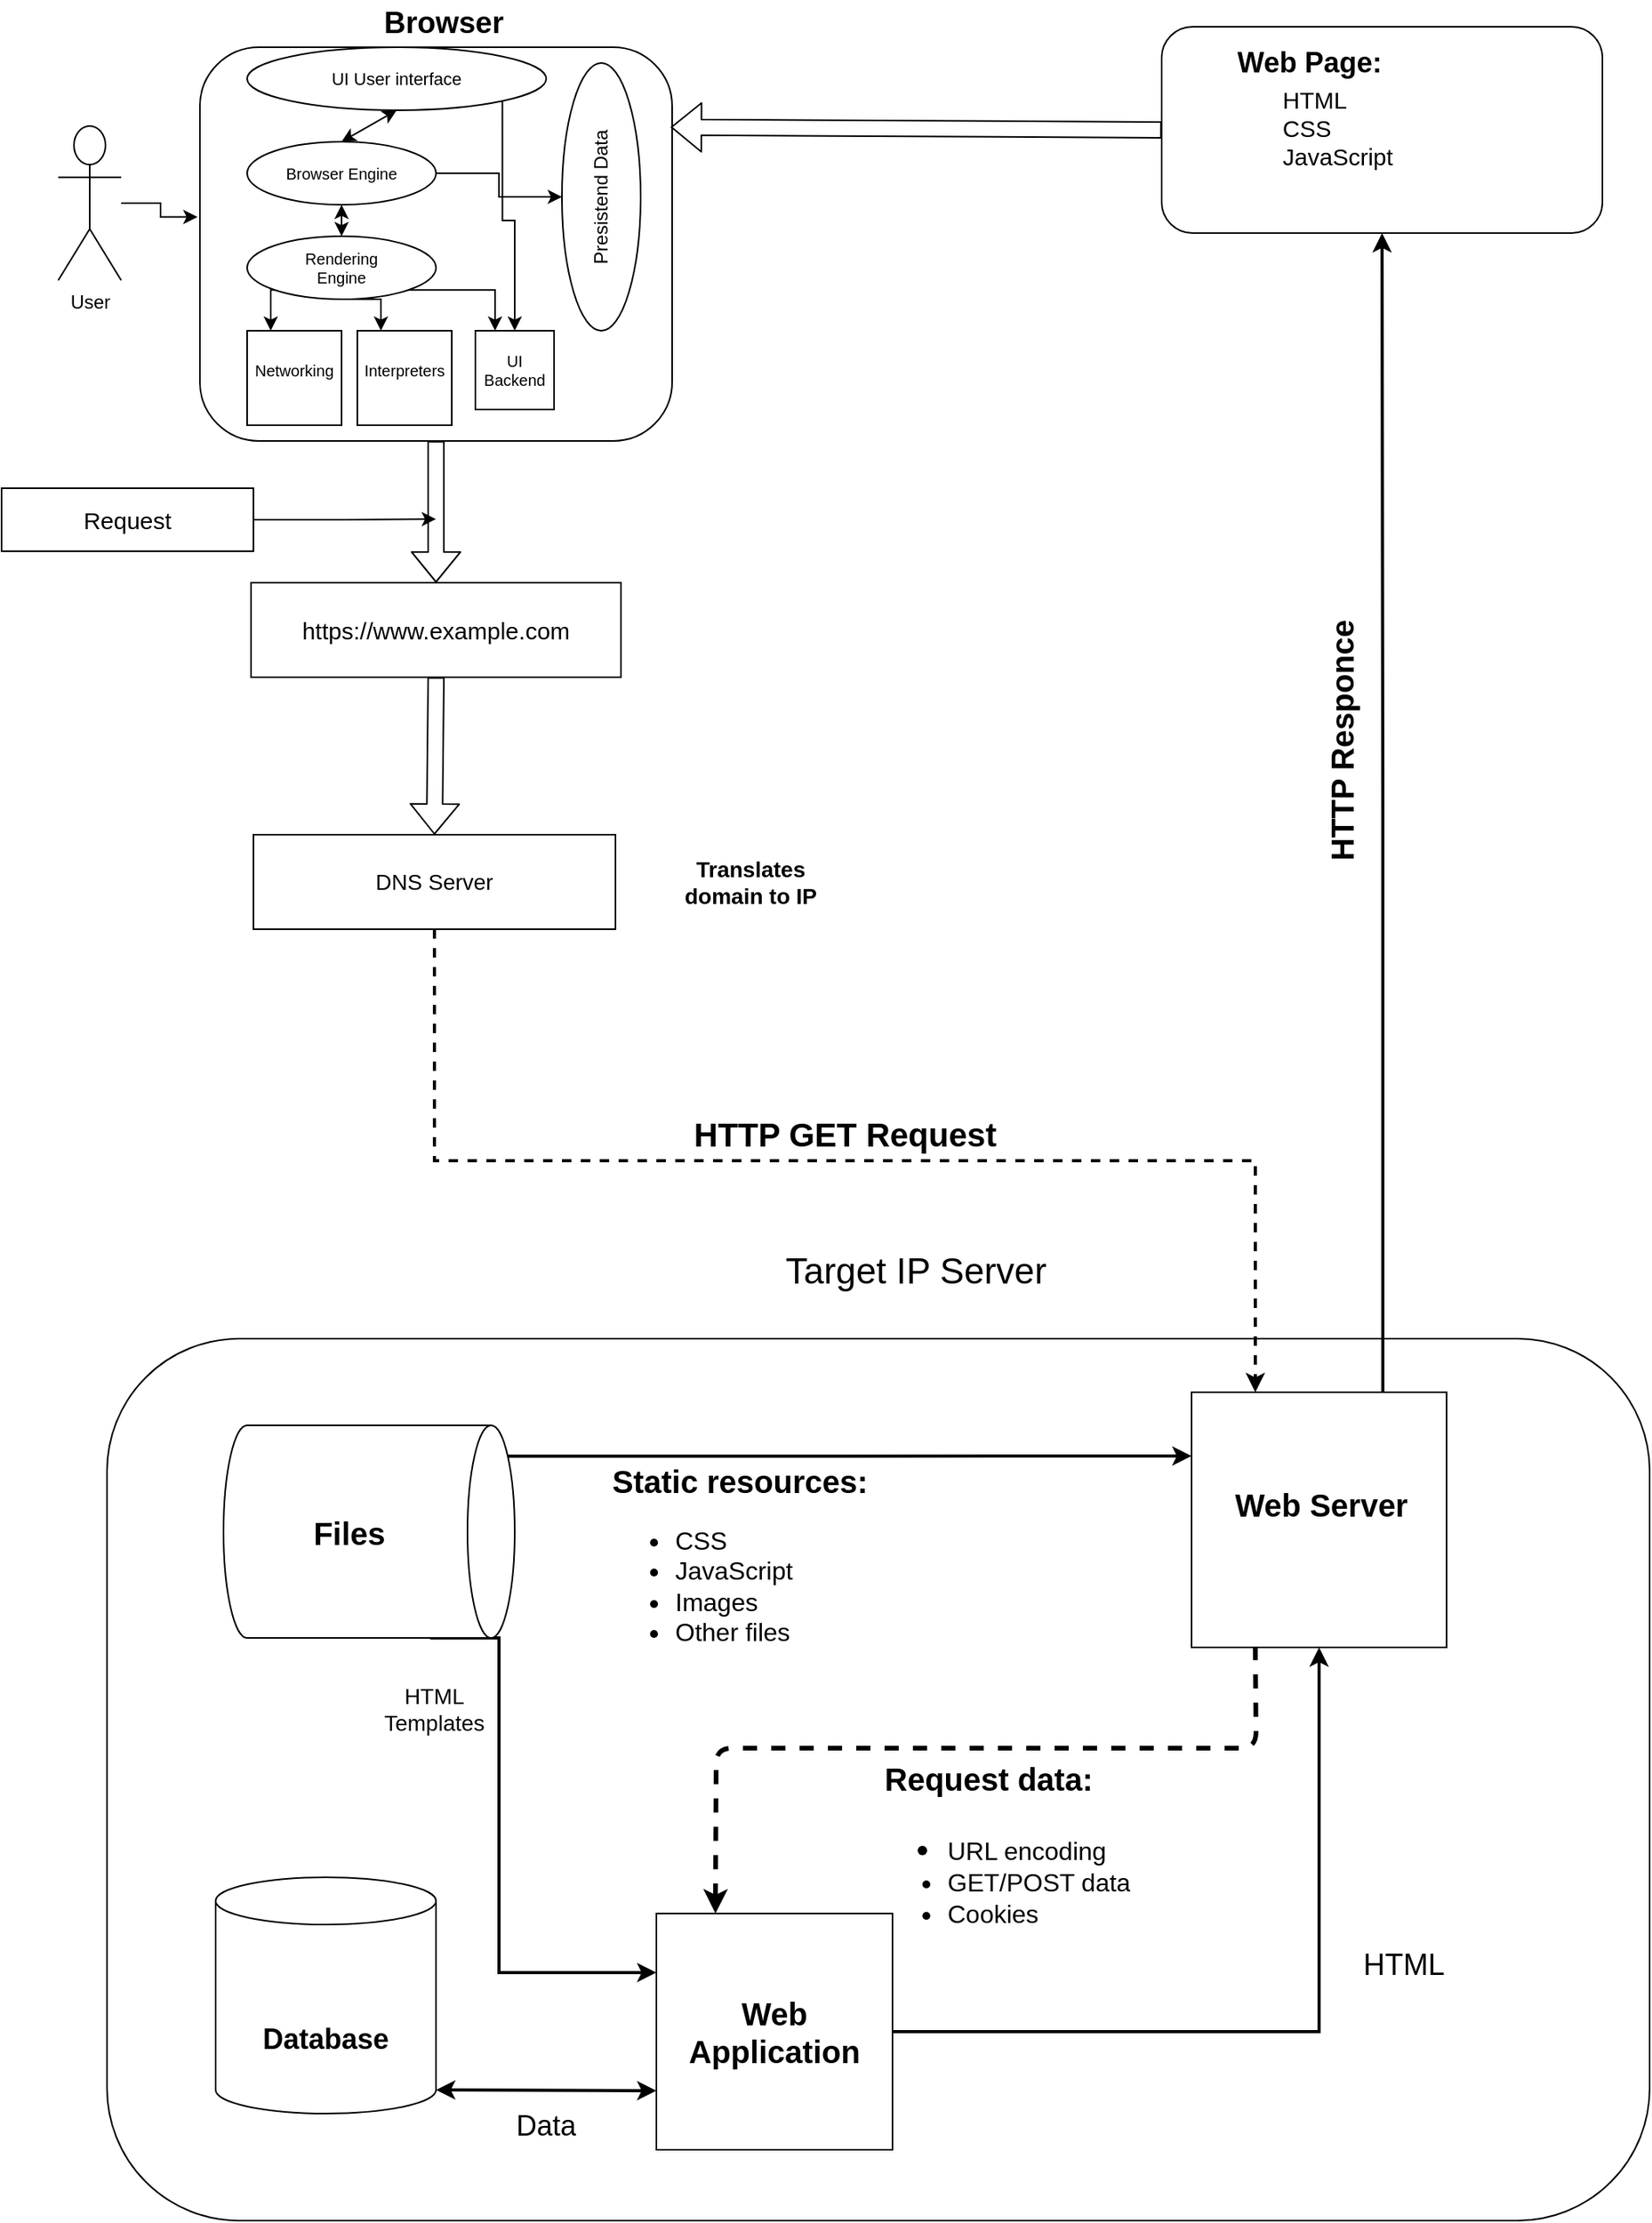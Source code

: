 <mxfile version="13.6.9" type="github">
  <diagram id="Eqwke_HhmLvWLNneVtzT" name="Page-1">
    <mxGraphModel dx="1483" dy="829" grid="1" gridSize="10" guides="1" tooltips="1" connect="1" arrows="1" fold="1" page="1" pageScale="1" pageWidth="1169" pageHeight="1654" math="0" shadow="0">
      <root>
        <mxCell id="0" />
        <mxCell id="1" parent="0" />
        <mxCell id="zh-OP66yJLXbbRFupqcx-12" value="" style="rounded=1;whiteSpace=wrap;html=1;" vertex="1" parent="1">
          <mxGeometry x="81" y="870" width="980" height="560" as="geometry" />
        </mxCell>
        <mxCell id="SaH7dBqJlPI-hQkOhFP4-9" style="edgeStyle=orthogonalEdgeStyle;rounded=0;orthogonalLoop=1;jettySize=auto;html=1;entryX=-0.005;entryY=0.431;entryDx=0;entryDy=0;entryPerimeter=0;" parent="1" source="SaH7dBqJlPI-hQkOhFP4-1" target="SaH7dBqJlPI-hQkOhFP4-2" edge="1">
          <mxGeometry relative="1" as="geometry" />
        </mxCell>
        <mxCell id="SaH7dBqJlPI-hQkOhFP4-1" value="User&lt;br&gt;" style="shape=umlActor;verticalLabelPosition=bottom;verticalAlign=top;html=1;outlineConnect=0;" parent="1" vertex="1">
          <mxGeometry x="50" y="100" width="40" height="98" as="geometry" />
        </mxCell>
        <mxCell id="SaH7dBqJlPI-hQkOhFP4-2" value="" style="rounded=1;whiteSpace=wrap;html=1;" parent="1" vertex="1">
          <mxGeometry x="140" y="50" width="300" height="250" as="geometry" />
        </mxCell>
        <mxCell id="SaH7dBqJlPI-hQkOhFP4-3" value="" style="rounded=1;whiteSpace=wrap;html=1;" parent="1" vertex="1">
          <mxGeometry x="751" y="37" width="280" height="131" as="geometry" />
        </mxCell>
        <mxCell id="SaH7dBqJlPI-hQkOhFP4-5" value="&lt;font size=&quot;1&quot;&gt;&lt;b style=&quot;font-size: 19px&quot;&gt;Browser&lt;/b&gt;&lt;/font&gt;" style="text;html=1;strokeColor=none;fillColor=none;align=center;verticalAlign=middle;whiteSpace=wrap;rounded=0;" parent="1" vertex="1">
          <mxGeometry x="275" y="20" width="40" height="30" as="geometry" />
        </mxCell>
        <mxCell id="SaH7dBqJlPI-hQkOhFP4-21" style="edgeStyle=orthogonalEdgeStyle;rounded=0;orthogonalLoop=1;jettySize=auto;html=1;exitX=1;exitY=1;exitDx=0;exitDy=0;fontSize=7;" parent="1" source="SaH7dBqJlPI-hQkOhFP4-6" target="SaH7dBqJlPI-hQkOhFP4-12" edge="1">
          <mxGeometry relative="1" as="geometry" />
        </mxCell>
        <mxCell id="SaH7dBqJlPI-hQkOhFP4-6" value="" style="ellipse;whiteSpace=wrap;html=1;" parent="1" vertex="1">
          <mxGeometry x="170" y="50" width="190" height="40" as="geometry" />
        </mxCell>
        <mxCell id="SaH7dBqJlPI-hQkOhFP4-23" style="edgeStyle=orthogonalEdgeStyle;rounded=0;orthogonalLoop=1;jettySize=auto;html=1;exitX=1;exitY=0.5;exitDx=0;exitDy=0;fontSize=7;" parent="1" source="SaH7dBqJlPI-hQkOhFP4-7" target="SaH7dBqJlPI-hQkOhFP4-13" edge="1">
          <mxGeometry relative="1" as="geometry" />
        </mxCell>
        <mxCell id="SaH7dBqJlPI-hQkOhFP4-7" value="" style="ellipse;whiteSpace=wrap;html=1;" parent="1" vertex="1">
          <mxGeometry x="170" y="110" width="120" height="40" as="geometry" />
        </mxCell>
        <mxCell id="SaH7dBqJlPI-hQkOhFP4-17" style="edgeStyle=orthogonalEdgeStyle;rounded=0;orthogonalLoop=1;jettySize=auto;html=1;exitX=0;exitY=1;exitDx=0;exitDy=0;entryX=0.25;entryY=0;entryDx=0;entryDy=0;fontSize=7;" parent="1" source="SaH7dBqJlPI-hQkOhFP4-8" target="SaH7dBqJlPI-hQkOhFP4-10" edge="1">
          <mxGeometry relative="1" as="geometry" />
        </mxCell>
        <mxCell id="SaH7dBqJlPI-hQkOhFP4-19" style="edgeStyle=orthogonalEdgeStyle;rounded=0;orthogonalLoop=1;jettySize=auto;html=1;exitX=0.5;exitY=1;exitDx=0;exitDy=0;entryX=0.25;entryY=0;entryDx=0;entryDy=0;fontSize=7;" parent="1" source="SaH7dBqJlPI-hQkOhFP4-8" target="SaH7dBqJlPI-hQkOhFP4-11" edge="1">
          <mxGeometry relative="1" as="geometry" />
        </mxCell>
        <mxCell id="SaH7dBqJlPI-hQkOhFP4-20" style="edgeStyle=orthogonalEdgeStyle;rounded=0;orthogonalLoop=1;jettySize=auto;html=1;exitX=1;exitY=1;exitDx=0;exitDy=0;entryX=0.25;entryY=0;entryDx=0;entryDy=0;fontSize=7;" parent="1" source="SaH7dBqJlPI-hQkOhFP4-8" target="SaH7dBqJlPI-hQkOhFP4-12" edge="1">
          <mxGeometry relative="1" as="geometry" />
        </mxCell>
        <mxCell id="SaH7dBqJlPI-hQkOhFP4-8" value="" style="ellipse;whiteSpace=wrap;html=1;" parent="1" vertex="1">
          <mxGeometry x="170" y="170" width="120" height="40" as="geometry" />
        </mxCell>
        <mxCell id="SaH7dBqJlPI-hQkOhFP4-10" value="" style="whiteSpace=wrap;html=1;aspect=fixed;" parent="1" vertex="1">
          <mxGeometry x="170" y="230" width="60" height="60" as="geometry" />
        </mxCell>
        <mxCell id="SaH7dBqJlPI-hQkOhFP4-11" value="" style="whiteSpace=wrap;html=1;aspect=fixed;" parent="1" vertex="1">
          <mxGeometry x="240" y="230" width="60" height="60" as="geometry" />
        </mxCell>
        <mxCell id="SaH7dBqJlPI-hQkOhFP4-12" value="" style="whiteSpace=wrap;html=1;aspect=fixed;" parent="1" vertex="1">
          <mxGeometry x="315" y="230" width="50" height="50" as="geometry" />
        </mxCell>
        <mxCell id="SaH7dBqJlPI-hQkOhFP4-13" value="" style="ellipse;whiteSpace=wrap;html=1;rotation=-90;" parent="1" vertex="1">
          <mxGeometry x="310" y="120" width="170" height="50" as="geometry" />
        </mxCell>
        <mxCell id="SaH7dBqJlPI-hQkOhFP4-14" value="" style="endArrow=classic;startArrow=classic;html=1;entryX=0.5;entryY=1;entryDx=0;entryDy=0;exitX=0.5;exitY=0;exitDx=0;exitDy=0;" parent="1" source="SaH7dBqJlPI-hQkOhFP4-7" target="SaH7dBqJlPI-hQkOhFP4-6" edge="1">
          <mxGeometry width="50" height="50" relative="1" as="geometry">
            <mxPoint x="290" y="130" as="sourcePoint" />
            <mxPoint x="340" y="80" as="targetPoint" />
          </mxGeometry>
        </mxCell>
        <mxCell id="SaH7dBqJlPI-hQkOhFP4-15" value="" style="endArrow=classic;startArrow=classic;html=1;fontSize=7;entryX=0.5;entryY=1;entryDx=0;entryDy=0;exitX=0.5;exitY=0;exitDx=0;exitDy=0;" parent="1" source="SaH7dBqJlPI-hQkOhFP4-8" target="SaH7dBqJlPI-hQkOhFP4-7" edge="1">
          <mxGeometry width="50" height="50" relative="1" as="geometry">
            <mxPoint x="270" y="210" as="sourcePoint" />
            <mxPoint x="320" y="160" as="targetPoint" />
          </mxGeometry>
        </mxCell>
        <mxCell id="SaH7dBqJlPI-hQkOhFP4-24" value="&lt;font style=&quot;font-size: 11px&quot;&gt;UI User interface&lt;/font&gt;" style="text;html=1;strokeColor=none;fillColor=none;align=center;verticalAlign=middle;whiteSpace=wrap;rounded=0;fontSize=7;" parent="1" vertex="1">
          <mxGeometry x="200" y="60" width="130" height="20" as="geometry" />
        </mxCell>
        <mxCell id="SaH7dBqJlPI-hQkOhFP4-25" value="&lt;font style=&quot;font-size: 10px&quot;&gt;Browser Engine&lt;/font&gt;" style="text;html=1;strokeColor=none;fillColor=none;align=center;verticalAlign=middle;whiteSpace=wrap;rounded=0;fontSize=7;" parent="1" vertex="1">
          <mxGeometry x="180" y="120" width="100" height="20" as="geometry" />
        </mxCell>
        <mxCell id="SaH7dBqJlPI-hQkOhFP4-26" value="&lt;font style=&quot;font-size: 10px&quot;&gt;Rendering Engine&lt;/font&gt;" style="text;html=1;strokeColor=none;fillColor=none;align=center;verticalAlign=middle;whiteSpace=wrap;rounded=0;fontSize=7;" parent="1" vertex="1">
          <mxGeometry x="190" y="180" width="80" height="20" as="geometry" />
        </mxCell>
        <mxCell id="SaH7dBqJlPI-hQkOhFP4-27" value="&lt;font style=&quot;font-size: 10px&quot;&gt;Networking&lt;/font&gt;" style="text;html=1;strokeColor=none;fillColor=none;align=center;verticalAlign=middle;whiteSpace=wrap;rounded=0;fontSize=7;" parent="1" vertex="1">
          <mxGeometry x="180" y="245" width="40" height="20" as="geometry" />
        </mxCell>
        <mxCell id="SaH7dBqJlPI-hQkOhFP4-28" value="&lt;font style=&quot;font-size: 10px&quot;&gt;Interpreters&lt;/font&gt;" style="text;html=1;strokeColor=none;fillColor=none;align=center;verticalAlign=middle;whiteSpace=wrap;rounded=0;fontSize=7;" parent="1" vertex="1">
          <mxGeometry x="250" y="245" width="40" height="20" as="geometry" />
        </mxCell>
        <mxCell id="SaH7dBqJlPI-hQkOhFP4-29" value="&lt;font style=&quot;font-size: 10px&quot;&gt;UI Backend&lt;/font&gt;" style="text;html=1;strokeColor=none;fillColor=none;align=center;verticalAlign=middle;whiteSpace=wrap;rounded=0;fontSize=7;" parent="1" vertex="1">
          <mxGeometry x="320" y="245" width="40" height="20" as="geometry" />
        </mxCell>
        <mxCell id="SaH7dBqJlPI-hQkOhFP4-30" value="&lt;font style=&quot;font-size: 12px&quot;&gt;Presistend Data&lt;/font&gt;" style="text;html=1;strokeColor=none;fillColor=none;align=center;verticalAlign=middle;whiteSpace=wrap;rounded=0;fontSize=7;rotation=-90;" parent="1" vertex="1">
          <mxGeometry x="340" y="135" width="110" height="20" as="geometry" />
        </mxCell>
        <mxCell id="SaH7dBqJlPI-hQkOhFP4-31" value="&lt;div style=&quot;text-align: left&quot;&gt;&lt;span style=&quot;font-size: 15px&quot;&gt;HTML&lt;/span&gt;&lt;br&gt;&lt;span style=&quot;font-size: 15px&quot;&gt;CSS&lt;/span&gt;&lt;br&gt;&lt;span style=&quot;font-size: 15px&quot;&gt;JavaScript&amp;nbsp;&lt;/span&gt;&lt;br&gt;&lt;/div&gt;" style="text;html=1;strokeColor=none;fillColor=none;align=center;verticalAlign=middle;whiteSpace=wrap;rounded=0;fontSize=7;" parent="1" vertex="1">
          <mxGeometry x="810" y="70" width="110" height="61" as="geometry" />
        </mxCell>
        <mxCell id="SaH7dBqJlPI-hQkOhFP4-32" value="" style="shape=flexArrow;endArrow=classic;html=1;fontSize=7;exitX=0;exitY=0.5;exitDx=0;exitDy=0;entryX=0.997;entryY=0.203;entryDx=0;entryDy=0;entryPerimeter=0;" parent="1" source="SaH7dBqJlPI-hQkOhFP4-3" target="SaH7dBqJlPI-hQkOhFP4-2" edge="1">
          <mxGeometry width="50" height="50" relative="1" as="geometry">
            <mxPoint x="440" y="110" as="sourcePoint" />
            <mxPoint x="570" y="280" as="targetPoint" />
          </mxGeometry>
        </mxCell>
        <mxCell id="zh-OP66yJLXbbRFupqcx-1" value="" style="shape=flexArrow;endArrow=classic;html=1;entryX=0.5;entryY=0;entryDx=0;entryDy=0;exitX=0.5;exitY=1;exitDx=0;exitDy=0;" edge="1" parent="1" source="SaH7dBqJlPI-hQkOhFP4-2" target="zh-OP66yJLXbbRFupqcx-2">
          <mxGeometry width="50" height="50" relative="1" as="geometry">
            <mxPoint x="590" y="430" as="sourcePoint" />
            <mxPoint x="640" y="380" as="targetPoint" />
          </mxGeometry>
        </mxCell>
        <mxCell id="zh-OP66yJLXbbRFupqcx-2" value="" style="rounded=0;whiteSpace=wrap;html=1;" vertex="1" parent="1">
          <mxGeometry x="172.5" y="390" width="235" height="60" as="geometry" />
        </mxCell>
        <mxCell id="zh-OP66yJLXbbRFupqcx-3" value="&lt;font style=&quot;font-size: 15px&quot;&gt;https://www.example.com&lt;/font&gt;" style="text;html=1;strokeColor=none;fillColor=none;align=center;verticalAlign=middle;whiteSpace=wrap;rounded=0;" vertex="1" parent="1">
          <mxGeometry x="220" y="410" width="140" height="20" as="geometry" />
        </mxCell>
        <mxCell id="zh-OP66yJLXbbRFupqcx-43" style="edgeStyle=orthogonalEdgeStyle;rounded=0;jumpSize=7;orthogonalLoop=1;jettySize=auto;html=1;exitX=0.5;exitY=1;exitDx=0;exitDy=0;dashed=1;startArrow=none;startFill=0;strokeWidth=2;endArrow=classic;endFill=1;entryX=0.25;entryY=0;entryDx=0;entryDy=0;" edge="1" parent="1" source="zh-OP66yJLXbbRFupqcx-4" target="zh-OP66yJLXbbRFupqcx-18">
          <mxGeometry relative="1" as="geometry">
            <mxPoint x="930" y="820" as="targetPoint" />
          </mxGeometry>
        </mxCell>
        <mxCell id="zh-OP66yJLXbbRFupqcx-4" value="" style="rounded=0;whiteSpace=wrap;html=1;" vertex="1" parent="1">
          <mxGeometry x="174" y="550" width="230" height="60" as="geometry" />
        </mxCell>
        <mxCell id="zh-OP66yJLXbbRFupqcx-5" value="&lt;font style=&quot;font-size: 14px&quot;&gt;DNS Server&lt;/font&gt;" style="text;html=1;strokeColor=none;fillColor=none;align=center;verticalAlign=middle;whiteSpace=wrap;rounded=0;" vertex="1" parent="1">
          <mxGeometry x="219" y="570" width="140" height="20" as="geometry" />
        </mxCell>
        <mxCell id="zh-OP66yJLXbbRFupqcx-6" value="" style="shape=flexArrow;endArrow=classic;html=1;exitX=0.5;exitY=1;exitDx=0;exitDy=0;entryX=0.5;entryY=0;entryDx=0;entryDy=0;" edge="1" parent="1" source="zh-OP66yJLXbbRFupqcx-2" target="zh-OP66yJLXbbRFupqcx-4">
          <mxGeometry width="50" height="50" relative="1" as="geometry">
            <mxPoint x="590" y="410" as="sourcePoint" />
            <mxPoint x="640" y="360" as="targetPoint" />
          </mxGeometry>
        </mxCell>
        <mxCell id="zh-OP66yJLXbbRFupqcx-7" value="&lt;font style=&quot;font-size: 14px&quot;&gt;&lt;b&gt;Translates domain to IP&lt;/b&gt;&lt;/font&gt;" style="text;html=1;strokeColor=none;fillColor=none;align=center;verticalAlign=middle;whiteSpace=wrap;rounded=0;" vertex="1" parent="1">
          <mxGeometry x="430" y="570" width="120" height="20" as="geometry" />
        </mxCell>
        <mxCell id="zh-OP66yJLXbbRFupqcx-11" style="edgeStyle=orthogonalEdgeStyle;rounded=0;orthogonalLoop=1;jettySize=auto;html=1;exitX=1;exitY=0.5;exitDx=0;exitDy=0;" edge="1" parent="1" source="zh-OP66yJLXbbRFupqcx-8">
          <mxGeometry relative="1" as="geometry">
            <mxPoint x="290" y="349.571" as="targetPoint" />
          </mxGeometry>
        </mxCell>
        <mxCell id="zh-OP66yJLXbbRFupqcx-8" value="" style="rounded=0;whiteSpace=wrap;html=1;" vertex="1" parent="1">
          <mxGeometry x="14" y="330" width="160" height="40" as="geometry" />
        </mxCell>
        <mxCell id="zh-OP66yJLXbbRFupqcx-9" value="&lt;font style=&quot;font-size: 15px&quot;&gt;Request&lt;/font&gt;" style="text;html=1;strokeColor=none;fillColor=none;align=center;verticalAlign=middle;whiteSpace=wrap;rounded=0;" vertex="1" parent="1">
          <mxGeometry x="74" y="340" width="40" height="20" as="geometry" />
        </mxCell>
        <mxCell id="zh-OP66yJLXbbRFupqcx-13" value="&lt;span style=&quot;font-size: 23px&quot;&gt;Target IP Server&lt;br&gt;&lt;/span&gt;" style="text;html=1;strokeColor=none;fillColor=none;align=center;verticalAlign=middle;whiteSpace=wrap;rounded=0;" vertex="1" parent="1">
          <mxGeometry x="470" y="777" width="250" height="100" as="geometry" />
        </mxCell>
        <mxCell id="zh-OP66yJLXbbRFupqcx-25" style="edgeStyle=orthogonalEdgeStyle;rounded=0;orthogonalLoop=1;jettySize=auto;html=1;exitX=0.145;exitY=0;exitDx=0;exitDy=4.35;exitPerimeter=0;entryX=0;entryY=0.25;entryDx=0;entryDy=0;strokeWidth=2;" edge="1" parent="1" source="zh-OP66yJLXbbRFupqcx-14" target="zh-OP66yJLXbbRFupqcx-18">
          <mxGeometry relative="1" as="geometry" />
        </mxCell>
        <mxCell id="zh-OP66yJLXbbRFupqcx-27" style="edgeStyle=orthogonalEdgeStyle;rounded=0;orthogonalLoop=1;jettySize=auto;html=1;exitX=1;exitY=0;exitDx=0;exitDy=53.75;exitPerimeter=0;entryX=0;entryY=0.25;entryDx=0;entryDy=0;strokeWidth=2;" edge="1" parent="1" source="zh-OP66yJLXbbRFupqcx-14" target="zh-OP66yJLXbbRFupqcx-22">
          <mxGeometry relative="1" as="geometry">
            <Array as="points">
              <mxPoint x="330" y="1060" />
              <mxPoint x="330" y="1273" />
            </Array>
          </mxGeometry>
        </mxCell>
        <mxCell id="zh-OP66yJLXbbRFupqcx-14" value="" style="shape=cylinder3;whiteSpace=wrap;html=1;boundedLbl=1;backgroundOutline=1;size=15;rotation=90;" vertex="1" parent="1">
          <mxGeometry x="180" y="900" width="135" height="185" as="geometry" />
        </mxCell>
        <mxCell id="zh-OP66yJLXbbRFupqcx-15" value="&lt;font style=&quot;font-size: 20px&quot;&gt;&lt;b&gt;Files&lt;/b&gt;&lt;/font&gt;" style="text;html=1;strokeColor=none;fillColor=none;align=center;verticalAlign=middle;whiteSpace=wrap;rounded=0;" vertex="1" parent="1">
          <mxGeometry x="160" y="958" width="150" height="70" as="geometry" />
        </mxCell>
        <mxCell id="zh-OP66yJLXbbRFupqcx-45" style="edgeStyle=orthogonalEdgeStyle;rounded=0;jumpSize=7;orthogonalLoop=1;jettySize=auto;html=1;exitX=0.75;exitY=0;exitDx=0;exitDy=0;entryX=0.5;entryY=1;entryDx=0;entryDy=0;startArrow=none;startFill=0;endArrow=classic;endFill=1;strokeWidth=2;" edge="1" parent="1" source="zh-OP66yJLXbbRFupqcx-18" target="SaH7dBqJlPI-hQkOhFP4-3">
          <mxGeometry relative="1" as="geometry" />
        </mxCell>
        <mxCell id="zh-OP66yJLXbbRFupqcx-18" value="" style="whiteSpace=wrap;html=1;aspect=fixed;" vertex="1" parent="1">
          <mxGeometry x="770" y="904" width="162" height="162" as="geometry" />
        </mxCell>
        <mxCell id="zh-OP66yJLXbbRFupqcx-19" value="&lt;font style=&quot;font-size: 20px&quot;&gt;&lt;b&gt;Web Server&lt;/b&gt;&lt;/font&gt;" style="text;html=1;strokeColor=none;fillColor=none;align=center;verticalAlign=middle;whiteSpace=wrap;rounded=0;" vertex="1" parent="1">
          <mxGeometry x="785" y="950" width="135" height="50" as="geometry" />
        </mxCell>
        <mxCell id="zh-OP66yJLXbbRFupqcx-21" value="" style="shape=cylinder3;whiteSpace=wrap;html=1;boundedLbl=1;backgroundOutline=1;size=15;" vertex="1" parent="1">
          <mxGeometry x="150" y="1212" width="140" height="150" as="geometry" />
        </mxCell>
        <mxCell id="zh-OP66yJLXbbRFupqcx-34" style="edgeStyle=orthogonalEdgeStyle;rounded=0;orthogonalLoop=1;jettySize=auto;html=1;exitX=1;exitY=0.5;exitDx=0;exitDy=0;entryX=0.5;entryY=1;entryDx=0;entryDy=0;strokeWidth=2;" edge="1" parent="1" source="zh-OP66yJLXbbRFupqcx-22" target="zh-OP66yJLXbbRFupqcx-18">
          <mxGeometry relative="1" as="geometry" />
        </mxCell>
        <mxCell id="zh-OP66yJLXbbRFupqcx-22" value="" style="whiteSpace=wrap;html=1;aspect=fixed;" vertex="1" parent="1">
          <mxGeometry x="430" y="1235" width="150" height="150" as="geometry" />
        </mxCell>
        <mxCell id="zh-OP66yJLXbbRFupqcx-23" value="&lt;font style=&quot;font-size: 18px&quot;&gt;&lt;b&gt;Database&lt;/b&gt;&lt;/font&gt;" style="text;html=1;strokeColor=none;fillColor=none;align=center;verticalAlign=middle;whiteSpace=wrap;rounded=0;" vertex="1" parent="1">
          <mxGeometry x="160" y="1290" width="120" height="50" as="geometry" />
        </mxCell>
        <mxCell id="zh-OP66yJLXbbRFupqcx-24" value="&lt;font style=&quot;font-size: 20px&quot;&gt;&lt;b&gt;Web Application&lt;/b&gt;&lt;/font&gt;" style="text;html=1;strokeColor=none;fillColor=none;align=center;verticalAlign=middle;whiteSpace=wrap;rounded=0;" vertex="1" parent="1">
          <mxGeometry x="450" y="1285" width="110" height="50" as="geometry" />
        </mxCell>
        <mxCell id="zh-OP66yJLXbbRFupqcx-26" value="&lt;font style=&quot;font-size: 16px&quot;&gt;&lt;font size=&quot;1&quot;&gt;&lt;b style=&quot;font-size: 20px&quot;&gt;Static resources:&lt;/b&gt;&lt;/font&gt;&lt;br&gt;&lt;ul&gt;&lt;li&gt;&lt;font style=&quot;font-size: 16px&quot;&gt;CSS&lt;/font&gt;&lt;/li&gt;&lt;li&gt;&lt;font style=&quot;font-size: 16px&quot;&gt;JavaScript&lt;/font&gt;&lt;/li&gt;&lt;li&gt;&lt;font style=&quot;font-size: 16px&quot;&gt;Images&lt;/font&gt;&lt;/li&gt;&lt;li&gt;&lt;font style=&quot;font-size: 16px&quot;&gt;Other files&lt;/font&gt;&lt;/li&gt;&lt;/ul&gt;&lt;/font&gt;" style="text;html=1;strokeColor=none;fillColor=none;align=left;verticalAlign=middle;whiteSpace=wrap;rounded=0;" vertex="1" parent="1">
          <mxGeometry x="400" y="960" width="270" height="110" as="geometry" />
        </mxCell>
        <mxCell id="zh-OP66yJLXbbRFupqcx-28" value="&lt;font style=&quot;font-size: 14px&quot;&gt;HTML Templates&lt;/font&gt;" style="text;html=1;strokeColor=none;fillColor=none;align=center;verticalAlign=middle;whiteSpace=wrap;rounded=0;" vertex="1" parent="1">
          <mxGeometry x="244" y="1085" width="90" height="40" as="geometry" />
        </mxCell>
        <mxCell id="zh-OP66yJLXbbRFupqcx-31" value="" style="endArrow=classic;startArrow=classic;html=1;exitX=1;exitY=1;exitDx=0;exitDy=-15;exitPerimeter=0;entryX=0;entryY=0.75;entryDx=0;entryDy=0;strokeWidth=2;" edge="1" parent="1" source="zh-OP66yJLXbbRFupqcx-21" target="zh-OP66yJLXbbRFupqcx-22">
          <mxGeometry width="50" height="50" relative="1" as="geometry">
            <mxPoint x="540" y="1060" as="sourcePoint" />
            <mxPoint x="590" y="1010" as="targetPoint" />
          </mxGeometry>
        </mxCell>
        <mxCell id="zh-OP66yJLXbbRFupqcx-32" value="&lt;font size=&quot;1&quot;&gt;&lt;span style=&quot;font-size: 18px&quot;&gt;Data&lt;/span&gt;&lt;/font&gt;" style="text;html=1;strokeColor=none;fillColor=none;align=center;verticalAlign=middle;whiteSpace=wrap;rounded=0;" vertex="1" parent="1">
          <mxGeometry x="305" y="1350" width="110" height="40" as="geometry" />
        </mxCell>
        <mxCell id="zh-OP66yJLXbbRFupqcx-35" value="&lt;font style=&quot;font-size: 19px&quot;&gt;HTML&lt;/font&gt;" style="text;html=1;strokeColor=none;fillColor=none;align=center;verticalAlign=middle;whiteSpace=wrap;rounded=0;" vertex="1" parent="1">
          <mxGeometry x="870" y="1245" width="70" height="45" as="geometry" />
        </mxCell>
        <mxCell id="zh-OP66yJLXbbRFupqcx-40" value="" style="endArrow=none;dashed=1;html=1;entryX=0.25;entryY=1;entryDx=0;entryDy=0;exitX=0.25;exitY=0;exitDx=0;exitDy=0;startArrow=classic;startFill=1;strokeWidth=3;jumpSize=7;" edge="1" parent="1" source="zh-OP66yJLXbbRFupqcx-22" target="zh-OP66yJLXbbRFupqcx-18">
          <mxGeometry width="50" height="50" relative="1" as="geometry">
            <mxPoint x="540" y="1050" as="sourcePoint" />
            <mxPoint x="590" y="1000" as="targetPoint" />
            <Array as="points">
              <mxPoint x="468" y="1130" />
              <mxPoint x="811" y="1130" />
            </Array>
          </mxGeometry>
        </mxCell>
        <mxCell id="zh-OP66yJLXbbRFupqcx-42" value="&lt;p style=&quot;line-height: 60%&quot;&gt;&lt;/p&gt;&lt;h1 style=&quot;font-size: 20px&quot;&gt;&lt;font style=&quot;font-size: 20px&quot;&gt;Request data:&lt;/font&gt;&lt;/h1&gt;&lt;h1 style=&quot;font-size: 20px&quot;&gt;&lt;ul&gt;&lt;li&gt;&lt;span style=&quot;font-weight: 400&quot;&gt;&lt;font style=&quot;font-size: 16px ; line-height: 70%&quot;&gt;URL encoding&lt;/font&gt;&lt;/span&gt;&lt;/li&gt;&lt;li style=&quot;font-size: 16px&quot;&gt;&lt;span style=&quot;font-weight: 400&quot;&gt;&lt;font style=&quot;font-size: 16px&quot;&gt;GET/POST data&lt;/font&gt;&lt;/span&gt;&lt;/li&gt;&lt;li style=&quot;font-size: 16px&quot;&gt;&lt;span style=&quot;font-weight: 400&quot;&gt;&lt;font style=&quot;font-size: 16px&quot;&gt;Cookies&lt;/font&gt;&lt;/span&gt;&lt;/li&gt;&lt;/ul&gt;&lt;/h1&gt;&lt;p&gt;&lt;/p&gt;" style="text;html=1;strokeColor=none;fillColor=none;spacing=5;spacingTop=-20;whiteSpace=wrap;overflow=hidden;rounded=0;" vertex="1" parent="1">
          <mxGeometry x="570" y="1135" width="220" height="125" as="geometry" />
        </mxCell>
        <mxCell id="zh-OP66yJLXbbRFupqcx-44" value="&lt;font style=&quot;font-size: 21px&quot;&gt;&lt;b&gt;HTTP GET Request&lt;/b&gt;&lt;/font&gt;" style="text;html=1;strokeColor=none;fillColor=none;align=center;verticalAlign=middle;whiteSpace=wrap;rounded=0;" vertex="1" parent="1">
          <mxGeometry x="430" y="730" width="240" height="20" as="geometry" />
        </mxCell>
        <mxCell id="zh-OP66yJLXbbRFupqcx-46" value="&lt;font style=&quot;font-size: 18px&quot;&gt;&lt;b&gt;Web Page:&lt;/b&gt;&lt;/font&gt;" style="text;html=1;strokeColor=none;fillColor=none;align=center;verticalAlign=middle;whiteSpace=wrap;rounded=0;" vertex="1" parent="1">
          <mxGeometry x="770" y="50" width="150" height="20" as="geometry" />
        </mxCell>
        <mxCell id="zh-OP66yJLXbbRFupqcx-47" value="&lt;font style=&quot;font-size: 20px&quot;&gt;&lt;b&gt;HTTP Responce&lt;/b&gt;&lt;/font&gt;" style="text;html=1;strokeColor=none;fillColor=none;align=center;verticalAlign=middle;whiteSpace=wrap;rounded=0;rotation=-90;" vertex="1" parent="1">
          <mxGeometry x="770" y="480" width="190" height="20" as="geometry" />
        </mxCell>
      </root>
    </mxGraphModel>
  </diagram>
</mxfile>
